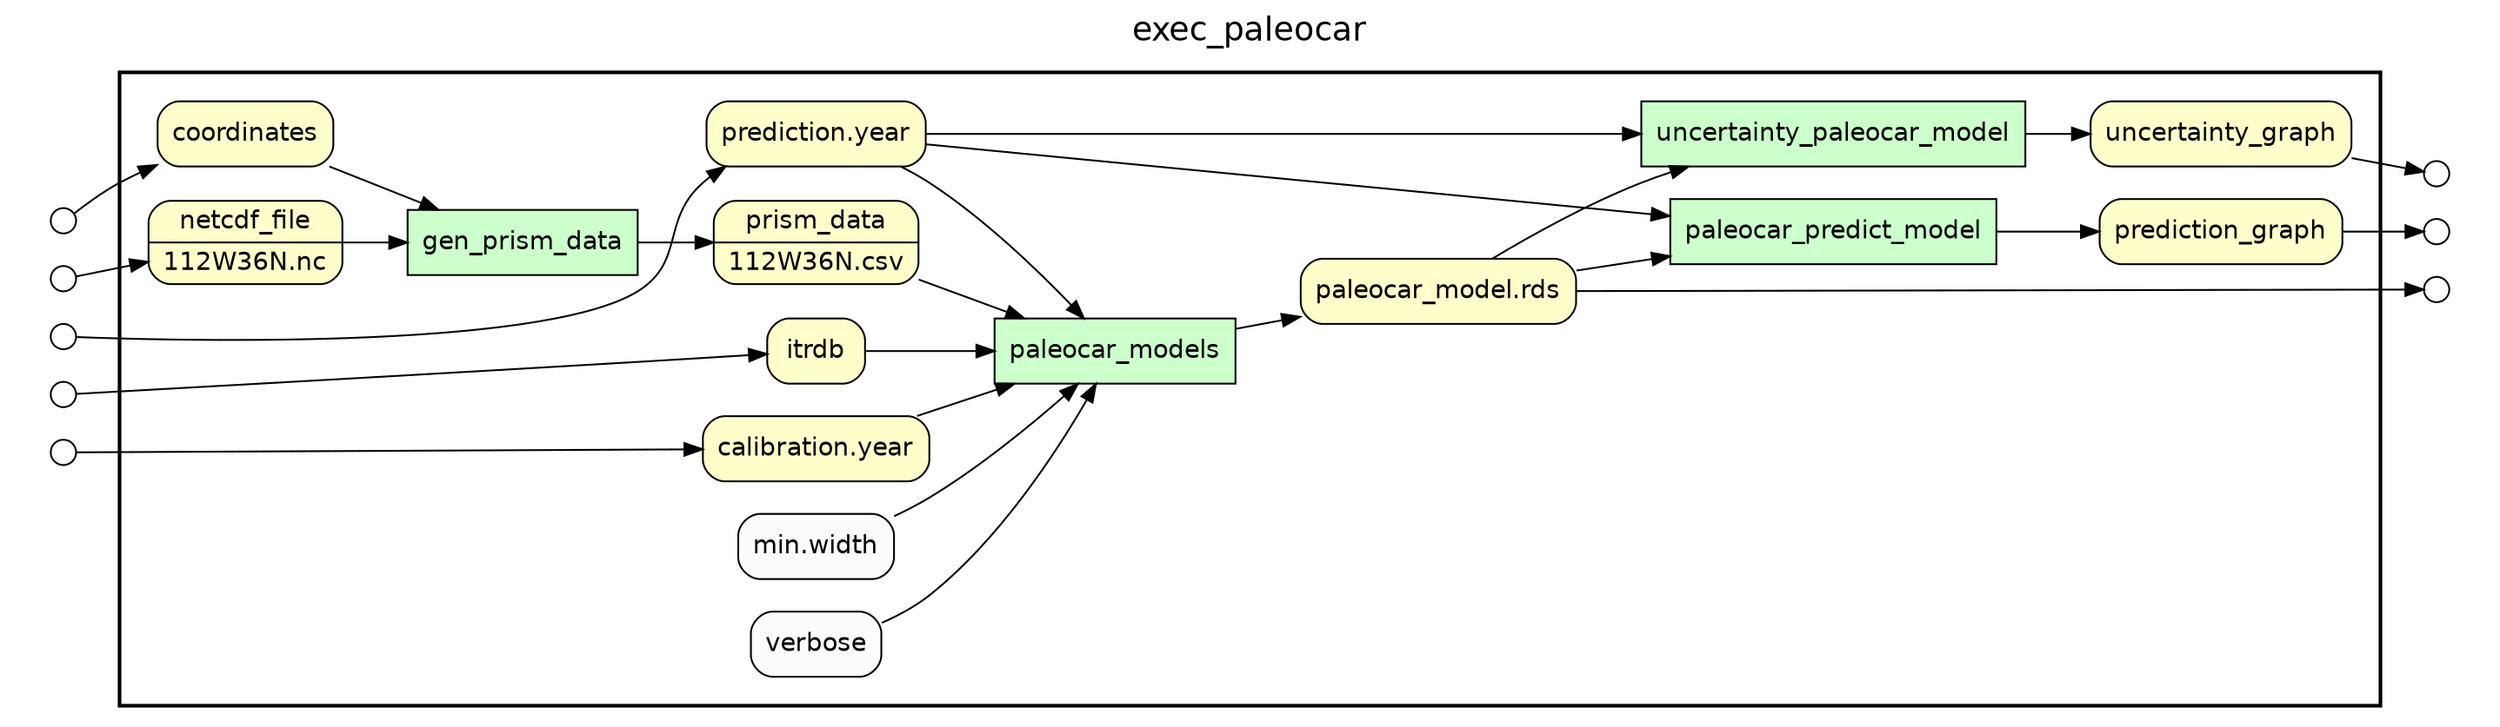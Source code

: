 digraph Workflow {
rankdir=LR
fontname=Helvetica; fontsize=18; labelloc=t
label=exec_paleocar
subgraph cluster_workflow_box_outer { label=""; color=black; penwidth=2
subgraph cluster_workflow_box_inner { label=""; penwidth=0
node[shape=box style=filled fillcolor="#CCFFCC" peripheries=1 fontname=Helvetica]
gen_prism_data
paleocar_models
paleocar_predict_model
uncertainty_paleocar_model
node[shape=box style="rounded,filled" fillcolor="#FFFFCC" peripheries=1 fontname=Helvetica]
"paleocar_model.rds"
prediction_graph
uncertainty_graph
coordinates
netcdf_file [shape=record rankdir=LR label="{{<f0> netcdf_file |<f1> 112W36N.nc}}"];
itrdb
prism_data [shape=record rankdir=LR label="{{<f0> prism_data |<f1> 112W36N.csv}}"];
"calibration.year"
"prediction.year"
node[shape=box style="rounded,filled" fillcolor="#FCFCFC" peripheries=1 fontname=Helvetica]
gen_prism_data -> prism_data
coordinates -> gen_prism_data
netcdf_file -> gen_prism_data
paleocar_models -> "paleocar_model.rds"
itrdb -> paleocar_models
prism_data -> paleocar_models
"calibration.year" -> paleocar_models
"prediction.year" -> paleocar_models
"min.width" -> paleocar_models
verbose -> paleocar_models
paleocar_predict_model -> prediction_graph
"paleocar_model.rds" -> paleocar_predict_model
"prediction.year" -> paleocar_predict_model
uncertainty_paleocar_model -> uncertainty_graph
"paleocar_model.rds" -> uncertainty_paleocar_model
"prediction.year" -> uncertainty_paleocar_model
}}
subgraph cluster_input_ports_group_outer { label=""; penwidth=0
subgraph cluster_input_ports_group_inner { label=""; penwidth=0
node[shape=circle style="rounded,filled" fillcolor="#FFFFFF" peripheries=1 fontname=Helvetica width=0.2]
coordinates_input_port [label=""]
netcdf_file_input_port [label=""]
itrdb_input_port [label=""]
"calibration.year_input_port" [label=""]
"prediction.year_input_port" [label=""]
}}
subgraph cluster_output_ports_group_outer { label=""; penwidth=0
subgraph cluster_output_ports_group_inner { label=""; penwidth=0
node[shape=circle style="rounded,filled" fillcolor="#FFFFFF" peripheries=1 fontname=Helvetica width=0.2]
"paleocar_model.rds_output_port" [label=""]
prediction_graph_output_port [label=""]
uncertainty_graph_output_port [label=""]
}}
coordinates_input_port -> coordinates
netcdf_file_input_port -> netcdf_file
itrdb_input_port -> itrdb
"calibration.year_input_port" -> "calibration.year"
"prediction.year_input_port" -> "prediction.year"
"paleocar_model.rds" -> "paleocar_model.rds_output_port"
prediction_graph -> prediction_graph_output_port
uncertainty_graph -> uncertainty_graph_output_port
}
